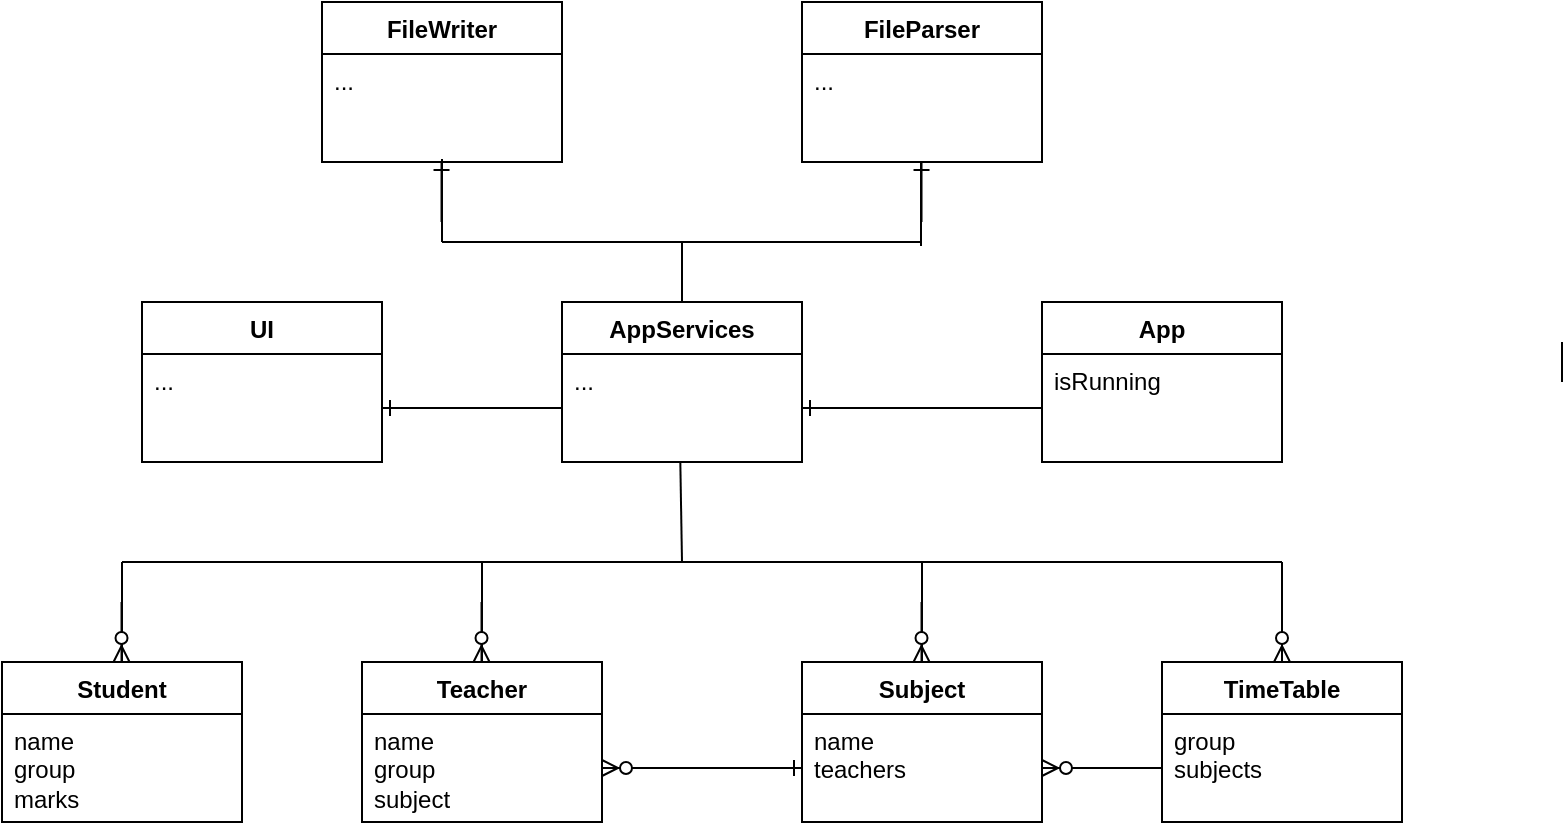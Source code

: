 <mxfile version="26.1.1" pages="5">
  <diagram id="_o8gBimRFYzFNKMyxOEs" name="иерархия">
    <mxGraphModel dx="287" dy="757" grid="1" gridSize="10" guides="1" tooltips="1" connect="1" arrows="1" fold="1" page="1" pageScale="1" pageWidth="827" pageHeight="1169" background="#ffffff" math="0" shadow="0">
      <root>
        <mxCell id="0" />
        <mxCell id="1" parent="0" />
        <mxCell id="Wb7R6ow5ElmFLFw_Go_C-1" value="Student" style="swimlane;fontStyle=1;align=center;verticalAlign=top;childLayout=stackLayout;horizontal=1;startSize=26;horizontalStack=0;resizeParent=1;resizeParentMax=0;resizeLast=0;collapsible=1;marginBottom=0;whiteSpace=wrap;html=1;" parent="1" vertex="1">
          <mxGeometry x="860" y="360" width="120" height="80" as="geometry" />
        </mxCell>
        <mxCell id="Wb7R6ow5ElmFLFw_Go_C-2" value="&lt;div&gt;name&lt;/div&gt;&lt;div&gt;group&lt;/div&gt;&lt;div&gt;marks&lt;/div&gt;" style="text;strokeColor=none;fillColor=none;align=left;verticalAlign=top;spacingLeft=4;spacingRight=4;overflow=hidden;rotatable=0;points=[[0,0.5],[1,0.5]];portConstraint=eastwest;whiteSpace=wrap;html=1;" parent="Wb7R6ow5ElmFLFw_Go_C-1" vertex="1">
          <mxGeometry y="26" width="120" height="54" as="geometry" />
        </mxCell>
        <mxCell id="Wb7R6ow5ElmFLFw_Go_C-5" value="Teacher" style="swimlane;fontStyle=1;align=center;verticalAlign=top;childLayout=stackLayout;horizontal=1;startSize=26;horizontalStack=0;resizeParent=1;resizeParentMax=0;resizeLast=0;collapsible=1;marginBottom=0;whiteSpace=wrap;html=1;" parent="1" vertex="1">
          <mxGeometry x="1040" y="360" width="120" height="80" as="geometry" />
        </mxCell>
        <mxCell id="Wb7R6ow5ElmFLFw_Go_C-6" value="&lt;div&gt;name&lt;/div&gt;&lt;div&gt;group&lt;/div&gt;&lt;div&gt;subject&lt;/div&gt;" style="text;strokeColor=none;fillColor=none;align=left;verticalAlign=top;spacingLeft=4;spacingRight=4;overflow=hidden;rotatable=0;points=[[0,0.5],[1,0.5]];portConstraint=eastwest;whiteSpace=wrap;html=1;" parent="Wb7R6ow5ElmFLFw_Go_C-5" vertex="1">
          <mxGeometry y="26" width="120" height="54" as="geometry" />
        </mxCell>
        <mxCell id="Wb7R6ow5ElmFLFw_Go_C-7" value="Subject" style="swimlane;fontStyle=1;align=center;verticalAlign=top;childLayout=stackLayout;horizontal=1;startSize=26;horizontalStack=0;resizeParent=1;resizeParentMax=0;resizeLast=0;collapsible=1;marginBottom=0;whiteSpace=wrap;html=1;" parent="1" vertex="1">
          <mxGeometry x="1260" y="360" width="120" height="80" as="geometry" />
        </mxCell>
        <mxCell id="Wb7R6ow5ElmFLFw_Go_C-8" value="name&lt;div&gt;teachers&lt;/div&gt;" style="text;strokeColor=none;fillColor=none;align=left;verticalAlign=top;spacingLeft=4;spacingRight=4;overflow=hidden;rotatable=0;points=[[0,0.5],[1,0.5]];portConstraint=eastwest;whiteSpace=wrap;html=1;" parent="Wb7R6ow5ElmFLFw_Go_C-7" vertex="1">
          <mxGeometry y="26" width="120" height="54" as="geometry" />
        </mxCell>
        <mxCell id="Wb7R6ow5ElmFLFw_Go_C-9" value="FileParser" style="swimlane;fontStyle=1;align=center;verticalAlign=top;childLayout=stackLayout;horizontal=1;startSize=26;horizontalStack=0;resizeParent=1;resizeParentMax=0;resizeLast=0;collapsible=1;marginBottom=0;whiteSpace=wrap;html=1;" parent="1" vertex="1">
          <mxGeometry x="1260" y="30" width="120" height="80" as="geometry" />
        </mxCell>
        <mxCell id="Wb7R6ow5ElmFLFw_Go_C-10" value="..." style="text;strokeColor=none;fillColor=none;align=left;verticalAlign=top;spacingLeft=4;spacingRight=4;overflow=hidden;rotatable=0;points=[[0,0.5],[1,0.5]];portConstraint=eastwest;whiteSpace=wrap;html=1;" parent="Wb7R6ow5ElmFLFw_Go_C-9" vertex="1">
          <mxGeometry y="26" width="120" height="54" as="geometry" />
        </mxCell>
        <mxCell id="Wb7R6ow5ElmFLFw_Go_C-11" value="AppServices" style="swimlane;fontStyle=1;align=center;verticalAlign=top;childLayout=stackLayout;horizontal=1;startSize=26;horizontalStack=0;resizeParent=1;resizeParentMax=0;resizeLast=0;collapsible=1;marginBottom=0;whiteSpace=wrap;html=1;" parent="1" vertex="1">
          <mxGeometry x="1140" y="180" width="120" height="80" as="geometry" />
        </mxCell>
        <mxCell id="Wb7R6ow5ElmFLFw_Go_C-12" value="&lt;div&gt;...&lt;/div&gt;" style="text;strokeColor=none;fillColor=none;align=left;verticalAlign=top;spacingLeft=4;spacingRight=4;overflow=hidden;rotatable=0;points=[[0,0.5],[1,0.5]];portConstraint=eastwest;whiteSpace=wrap;html=1;" parent="Wb7R6ow5ElmFLFw_Go_C-11" vertex="1">
          <mxGeometry y="26" width="120" height="54" as="geometry" />
        </mxCell>
        <mxCell id="Wb7R6ow5ElmFLFw_Go_C-15" value="App" style="swimlane;fontStyle=1;align=center;verticalAlign=top;childLayout=stackLayout;horizontal=1;startSize=26;horizontalStack=0;resizeParent=1;resizeParentMax=0;resizeLast=0;collapsible=1;marginBottom=0;whiteSpace=wrap;html=1;" parent="1" vertex="1">
          <mxGeometry x="1380" y="180" width="120" height="80" as="geometry" />
        </mxCell>
        <mxCell id="Wb7R6ow5ElmFLFw_Go_C-16" value="isRunning" style="text;strokeColor=none;fillColor=none;align=left;verticalAlign=top;spacingLeft=4;spacingRight=4;overflow=hidden;rotatable=0;points=[[0,0.5],[1,0.5]];portConstraint=eastwest;whiteSpace=wrap;html=1;" parent="Wb7R6ow5ElmFLFw_Go_C-15" vertex="1">
          <mxGeometry y="26" width="120" height="54" as="geometry" />
        </mxCell>
        <mxCell id="Wb7R6ow5ElmFLFw_Go_C-17" value="" style="endArrow=none;html=1;rounded=0;exitX=0;exitY=0.5;exitDx=0;exitDy=0;entryX=1;entryY=0.5;entryDx=0;entryDy=0;" parent="1" source="Wb7R6ow5ElmFLFw_Go_C-16" target="Wb7R6ow5ElmFLFw_Go_C-12" edge="1">
          <mxGeometry width="50" height="50" relative="1" as="geometry">
            <mxPoint x="1290" y="180" as="sourcePoint" />
            <mxPoint x="1340" y="130" as="targetPoint" />
          </mxGeometry>
        </mxCell>
        <mxCell id="Wb7R6ow5ElmFLFw_Go_C-18" value="" style="edgeStyle=entityRelationEdgeStyle;fontSize=12;html=1;endArrow=ERone;endFill=1;rounded=0;entryX=0;entryY=0.5;entryDx=0;entryDy=0;exitX=1;exitY=0.5;exitDx=0;exitDy=0;" parent="1" source="Wb7R6ow5ElmFLFw_Go_C-6" target="Wb7R6ow5ElmFLFw_Go_C-8" edge="1">
          <mxGeometry width="100" height="100" relative="1" as="geometry">
            <mxPoint x="1220" y="590" as="sourcePoint" />
            <mxPoint x="1320" y="490" as="targetPoint" />
            <Array as="points">
              <mxPoint x="1220" y="390" />
            </Array>
          </mxGeometry>
        </mxCell>
        <mxCell id="Wb7R6ow5ElmFLFw_Go_C-19" value="TimeTable" style="swimlane;fontStyle=1;align=center;verticalAlign=top;childLayout=stackLayout;horizontal=1;startSize=26;horizontalStack=0;resizeParent=1;resizeParentMax=0;resizeLast=0;collapsible=1;marginBottom=0;whiteSpace=wrap;html=1;" parent="1" vertex="1">
          <mxGeometry x="1440" y="360" width="120" height="80" as="geometry" />
        </mxCell>
        <mxCell id="Wb7R6ow5ElmFLFw_Go_C-20" value="&lt;div&gt;group&lt;/div&gt;&lt;div&gt;subjects&lt;/div&gt;" style="text;strokeColor=none;fillColor=none;align=left;verticalAlign=top;spacingLeft=4;spacingRight=4;overflow=hidden;rotatable=0;points=[[0,0.5],[1,0.5]];portConstraint=eastwest;whiteSpace=wrap;html=1;" parent="Wb7R6ow5ElmFLFw_Go_C-19" vertex="1">
          <mxGeometry y="26" width="120" height="54" as="geometry" />
        </mxCell>
        <mxCell id="Wb7R6ow5ElmFLFw_Go_C-22" value="" style="edgeStyle=entityRelationEdgeStyle;fontSize=12;html=1;endArrow=ERzeroToMany;endFill=1;rounded=0;entryX=1;entryY=0.5;entryDx=0;entryDy=0;exitX=0;exitY=0.5;exitDx=0;exitDy=0;" parent="1" source="Wb7R6ow5ElmFLFw_Go_C-20" target="Wb7R6ow5ElmFLFw_Go_C-8" edge="1">
          <mxGeometry width="100" height="100" relative="1" as="geometry">
            <mxPoint x="1350" y="600" as="sourcePoint" />
            <mxPoint x="1450" y="500" as="targetPoint" />
          </mxGeometry>
        </mxCell>
        <mxCell id="Wb7R6ow5ElmFLFw_Go_C-30" value="" style="endArrow=none;html=1;rounded=0;entryX=0.493;entryY=1.001;entryDx=0;entryDy=0;entryPerimeter=0;" parent="1" target="Wb7R6ow5ElmFLFw_Go_C-12" edge="1">
          <mxGeometry relative="1" as="geometry">
            <mxPoint x="1200" y="310" as="sourcePoint" />
            <mxPoint x="1160" y="280" as="targetPoint" />
          </mxGeometry>
        </mxCell>
        <mxCell id="Wb7R6ow5ElmFLFw_Go_C-35" value="" style="endArrow=none;html=1;rounded=0;exitX=0.5;exitY=0;exitDx=0;exitDy=0;" parent="1" edge="1">
          <mxGeometry relative="1" as="geometry">
            <mxPoint x="920" y="360.0" as="sourcePoint" />
            <mxPoint x="920" y="310" as="targetPoint" />
          </mxGeometry>
        </mxCell>
        <mxCell id="Wb7R6ow5ElmFLFw_Go_C-37" value="" style="endArrow=none;html=1;rounded=0;exitX=0.5;exitY=0;exitDx=0;exitDy=0;" parent="1" source="Wb7R6ow5ElmFLFw_Go_C-7" edge="1">
          <mxGeometry relative="1" as="geometry">
            <mxPoint x="1410" y="340" as="sourcePoint" />
            <mxPoint x="1320" y="310" as="targetPoint" />
          </mxGeometry>
        </mxCell>
        <mxCell id="Wb7R6ow5ElmFLFw_Go_C-38" value="" style="endArrow=none;html=1;rounded=0;exitX=0.5;exitY=0;exitDx=0;exitDy=0;" parent="1" source="Wb7R6ow5ElmFLFw_Go_C-19" edge="1">
          <mxGeometry relative="1" as="geometry">
            <mxPoint x="1520" y="260" as="sourcePoint" />
            <mxPoint x="1500" y="310" as="targetPoint" />
          </mxGeometry>
        </mxCell>
        <mxCell id="Wb7R6ow5ElmFLFw_Go_C-39" value="FileWriter" style="swimlane;fontStyle=1;align=center;verticalAlign=top;childLayout=stackLayout;horizontal=1;startSize=26;horizontalStack=0;resizeParent=1;resizeParentMax=0;resizeLast=0;collapsible=1;marginBottom=0;whiteSpace=wrap;html=1;" parent="1" vertex="1">
          <mxGeometry x="1020" y="30" width="120" height="80" as="geometry" />
        </mxCell>
        <mxCell id="Wb7R6ow5ElmFLFw_Go_C-40" value="..." style="text;strokeColor=none;fillColor=none;align=left;verticalAlign=top;spacingLeft=4;spacingRight=4;overflow=hidden;rotatable=0;points=[[0,0.5],[1,0.5]];portConstraint=eastwest;whiteSpace=wrap;html=1;" parent="Wb7R6ow5ElmFLFw_Go_C-39" vertex="1">
          <mxGeometry y="26" width="120" height="54" as="geometry" />
        </mxCell>
        <mxCell id="MSzz7vJb_zMtW_hIJZpB-1" value="" style="endArrow=none;html=1;rounded=0;entryX=0.5;entryY=0.972;entryDx=0;entryDy=0;entryPerimeter=0;" parent="1" target="Wb7R6ow5ElmFLFw_Go_C-40" edge="1">
          <mxGeometry width="50" height="50" relative="1" as="geometry">
            <mxPoint x="1080" y="150" as="sourcePoint" />
            <mxPoint x="1070" y="160" as="targetPoint" />
          </mxGeometry>
        </mxCell>
        <mxCell id="MSzz7vJb_zMtW_hIJZpB-2" value="" style="endArrow=none;html=1;rounded=0;entryX=0.5;entryY=0.972;entryDx=0;entryDy=0;entryPerimeter=0;" parent="1" edge="1">
          <mxGeometry width="50" height="50" relative="1" as="geometry">
            <mxPoint x="1319.5" y="152" as="sourcePoint" />
            <mxPoint x="1319.5" y="110" as="targetPoint" />
          </mxGeometry>
        </mxCell>
        <mxCell id="MSzz7vJb_zMtW_hIJZpB-3" value="" style="endArrow=none;html=1;rounded=0;" parent="1" edge="1">
          <mxGeometry width="50" height="50" relative="1" as="geometry">
            <mxPoint x="1320" y="150" as="sourcePoint" />
            <mxPoint x="1080" y="150" as="targetPoint" />
          </mxGeometry>
        </mxCell>
        <mxCell id="MSzz7vJb_zMtW_hIJZpB-4" value="" style="endArrow=none;html=1;rounded=0;entryX=0.5;entryY=0;entryDx=0;entryDy=0;" parent="1" target="Wb7R6ow5ElmFLFw_Go_C-11" edge="1">
          <mxGeometry width="50" height="50" relative="1" as="geometry">
            <mxPoint x="1200" y="150" as="sourcePoint" />
            <mxPoint x="1060" y="190" as="targetPoint" />
          </mxGeometry>
        </mxCell>
        <mxCell id="MSzz7vJb_zMtW_hIJZpB-5" value="" style="endArrow=none;html=1;rounded=0;" parent="1" edge="1">
          <mxGeometry width="50" height="50" relative="1" as="geometry">
            <mxPoint x="1500" y="310" as="sourcePoint" />
            <mxPoint x="920" y="310" as="targetPoint" />
          </mxGeometry>
        </mxCell>
        <mxCell id="MSzz7vJb_zMtW_hIJZpB-6" value="" style="endArrow=none;html=1;rounded=0;entryX=0.5;entryY=0;entryDx=0;entryDy=0;" parent="1" target="Wb7R6ow5ElmFLFw_Go_C-5" edge="1">
          <mxGeometry width="50" height="50" relative="1" as="geometry">
            <mxPoint x="1100" y="310" as="sourcePoint" />
            <mxPoint x="1050" y="550" as="targetPoint" />
          </mxGeometry>
        </mxCell>
        <mxCell id="MSzz7vJb_zMtW_hIJZpB-9" value="" style="endArrow=none;html=1;rounded=0;" parent="1" edge="1">
          <mxGeometry relative="1" as="geometry">
            <mxPoint x="1640" y="220" as="sourcePoint" />
            <mxPoint x="1640" y="200" as="targetPoint" />
          </mxGeometry>
        </mxCell>
        <mxCell id="MSzz7vJb_zMtW_hIJZpB-10" value="" style="edgeStyle=entityRelationEdgeStyle;fontSize=12;html=1;endArrow=ERone;endFill=1;rounded=0;entryX=1;entryY=0.5;entryDx=0;entryDy=0;exitX=0;exitY=0.5;exitDx=0;exitDy=0;" parent="1" source="Wb7R6ow5ElmFLFw_Go_C-16" target="Wb7R6ow5ElmFLFw_Go_C-12" edge="1">
          <mxGeometry width="100" height="100" relative="1" as="geometry">
            <mxPoint x="1270" y="380" as="sourcePoint" />
            <mxPoint x="1370" y="280" as="targetPoint" />
          </mxGeometry>
        </mxCell>
        <mxCell id="MjhvYjKfRuD2z1tWbaaO-2" value="" style="edgeStyle=entityRelationEdgeStyle;fontSize=12;html=1;endArrow=ERzeroToMany;endFill=1;rounded=0;entryX=1;entryY=0.5;entryDx=0;entryDy=0;exitX=0;exitY=0.5;exitDx=0;exitDy=0;" parent="1" source="Wb7R6ow5ElmFLFw_Go_C-8" target="Wb7R6ow5ElmFLFw_Go_C-6" edge="1">
          <mxGeometry width="100" height="100" relative="1" as="geometry">
            <mxPoint x="1190" y="610" as="sourcePoint" />
            <mxPoint x="1290" y="510" as="targetPoint" />
          </mxGeometry>
        </mxCell>
        <mxCell id="wJwuqeLB1nQPPhtZQVSY-1" value="UI" style="swimlane;fontStyle=1;align=center;verticalAlign=top;childLayout=stackLayout;horizontal=1;startSize=26;horizontalStack=0;resizeParent=1;resizeParentMax=0;resizeLast=0;collapsible=1;marginBottom=0;whiteSpace=wrap;html=1;" parent="1" vertex="1">
          <mxGeometry x="930" y="180" width="120" height="80" as="geometry" />
        </mxCell>
        <mxCell id="wJwuqeLB1nQPPhtZQVSY-2" value="..." style="text;strokeColor=none;fillColor=none;align=left;verticalAlign=top;spacingLeft=4;spacingRight=4;overflow=hidden;rotatable=0;points=[[0,0.5],[1,0.5]];portConstraint=eastwest;whiteSpace=wrap;html=1;" parent="wJwuqeLB1nQPPhtZQVSY-1" vertex="1">
          <mxGeometry y="26" width="120" height="54" as="geometry" />
        </mxCell>
        <mxCell id="wJwuqeLB1nQPPhtZQVSY-3" value="" style="endArrow=none;html=1;rounded=0;exitX=1;exitY=0.5;exitDx=0;exitDy=0;entryX=0;entryY=0.5;entryDx=0;entryDy=0;" parent="1" source="wJwuqeLB1nQPPhtZQVSY-2" target="Wb7R6ow5ElmFLFw_Go_C-12" edge="1">
          <mxGeometry relative="1" as="geometry">
            <mxPoint x="1080" y="270" as="sourcePoint" />
            <mxPoint x="1240" y="270" as="targetPoint" />
          </mxGeometry>
        </mxCell>
        <mxCell id="wJwuqeLB1nQPPhtZQVSY-4" value="" style="edgeStyle=entityRelationEdgeStyle;fontSize=12;html=1;endArrow=ERone;endFill=1;rounded=0;entryX=1;entryY=0.5;entryDx=0;entryDy=0;exitX=0;exitY=0.5;exitDx=0;exitDy=0;" parent="1" source="Wb7R6ow5ElmFLFw_Go_C-12" target="wJwuqeLB1nQPPhtZQVSY-2" edge="1">
          <mxGeometry width="100" height="100" relative="1" as="geometry">
            <mxPoint x="1040" y="380" as="sourcePoint" />
            <mxPoint x="1140" y="280" as="targetPoint" />
          </mxGeometry>
        </mxCell>
        <mxCell id="wJwuqeLB1nQPPhtZQVSY-7" value="" style="edgeStyle=orthogonalEdgeStyle;fontSize=12;html=1;endArrow=ERzeroToMany;endFill=1;rounded=0;elbow=vertical;" parent="1" edge="1">
          <mxGeometry width="100" height="100" relative="1" as="geometry">
            <mxPoint x="1099.76" y="330" as="sourcePoint" />
            <mxPoint x="1099.76" y="360" as="targetPoint" />
          </mxGeometry>
        </mxCell>
        <mxCell id="wJwuqeLB1nQPPhtZQVSY-8" value="" style="edgeStyle=orthogonalEdgeStyle;fontSize=12;html=1;endArrow=ERzeroToMany;endFill=1;rounded=0;elbow=vertical;" parent="1" edge="1">
          <mxGeometry width="100" height="100" relative="1" as="geometry">
            <mxPoint x="1319.76" y="330" as="sourcePoint" />
            <mxPoint x="1319.76" y="360" as="targetPoint" />
          </mxGeometry>
        </mxCell>
        <mxCell id="wJwuqeLB1nQPPhtZQVSY-9" value="" style="edgeStyle=orthogonalEdgeStyle;fontSize=12;html=1;endArrow=ERzeroToMany;endFill=1;rounded=0;elbow=vertical;" parent="1" edge="1">
          <mxGeometry width="100" height="100" relative="1" as="geometry">
            <mxPoint x="1500" y="330" as="sourcePoint" />
            <mxPoint x="1500" y="360" as="targetPoint" />
          </mxGeometry>
        </mxCell>
        <mxCell id="wJwuqeLB1nQPPhtZQVSY-10" value="" style="edgeStyle=orthogonalEdgeStyle;fontSize=12;html=1;endArrow=ERzeroToMany;endFill=1;rounded=0;elbow=vertical;" parent="1" edge="1">
          <mxGeometry width="100" height="100" relative="1" as="geometry">
            <mxPoint x="919.76" y="330" as="sourcePoint" />
            <mxPoint x="919.76" y="360" as="targetPoint" />
          </mxGeometry>
        </mxCell>
        <mxCell id="wJwuqeLB1nQPPhtZQVSY-11" value="" style="edgeStyle=elbowEdgeStyle;fontSize=12;html=1;endArrow=ERone;endFill=1;rounded=0;elbow=vertical;" parent="1" edge="1">
          <mxGeometry width="100" height="100" relative="1" as="geometry">
            <mxPoint x="1079.76" y="140" as="sourcePoint" />
            <mxPoint x="1079.76" y="110" as="targetPoint" />
          </mxGeometry>
        </mxCell>
        <mxCell id="wJwuqeLB1nQPPhtZQVSY-12" value="" style="edgeStyle=elbowEdgeStyle;fontSize=12;html=1;endArrow=ERone;endFill=1;rounded=0;elbow=vertical;" parent="1" edge="1">
          <mxGeometry width="100" height="100" relative="1" as="geometry">
            <mxPoint x="1319.76" y="140" as="sourcePoint" />
            <mxPoint x="1319.76" y="110" as="targetPoint" />
          </mxGeometry>
        </mxCell>
      </root>
    </mxGraphModel>
  </diagram>
  <diagram id="ylPF59LOC803Beay11Gm" name="Страница — 5">
    <mxGraphModel dx="1354" dy="757" grid="1" gridSize="10" guides="1" tooltips="1" connect="1" arrows="1" fold="1" page="1" pageScale="1" pageWidth="827" pageHeight="1169" math="0" shadow="0">
      <root>
        <mxCell id="0" />
        <mxCell id="1" parent="0" />
      </root>
    </mxGraphModel>
  </diagram>
  <diagram name="Student" id="CygFUbBfnPY90aPLSzeM">
    <mxGraphModel dx="527" dy="757" grid="1" gridSize="10" guides="1" tooltips="1" connect="1" arrows="1" fold="1" page="1" pageScale="1" pageWidth="827" pageHeight="1169" background="#ffffff" math="0" shadow="0">
      <root>
        <mxCell id="0" />
        <mxCell id="1" parent="0" />
        <mxCell id="qn9eEPiAqD2UxN2wHvWb-1" value="Student" style="swimlane;fontStyle=1;align=center;verticalAlign=top;childLayout=stackLayout;horizontal=1;startSize=26;horizontalStack=0;resizeParent=1;resizeParentMax=0;resizeLast=0;collapsible=1;marginBottom=0;whiteSpace=wrap;html=1;" parent="1" vertex="1">
          <mxGeometry x="880" y="40" width="120" height="200" as="geometry" />
        </mxCell>
        <mxCell id="qn9eEPiAqD2UxN2wHvWb-2" value="&lt;div&gt;name&lt;/div&gt;&lt;div&gt;group&lt;/div&gt;&lt;div&gt;marks&lt;/div&gt;" style="text;strokeColor=none;fillColor=none;align=left;verticalAlign=top;spacingLeft=4;spacingRight=4;overflow=hidden;rotatable=0;points=[[0,0.5],[1,0.5]];portConstraint=eastwest;whiteSpace=wrap;html=1;" parent="qn9eEPiAqD2UxN2wHvWb-1" vertex="1">
          <mxGeometry y="26" width="120" height="54" as="geometry" />
        </mxCell>
        <mxCell id="qn9eEPiAqD2UxN2wHvWb-3" value="" style="line;strokeWidth=1;fillColor=none;align=left;verticalAlign=middle;spacingTop=-1;spacingLeft=3;spacingRight=3;rotatable=0;labelPosition=right;points=[];portConstraint=eastwest;strokeColor=inherit;" parent="qn9eEPiAqD2UxN2wHvWb-1" vertex="1">
          <mxGeometry y="80" width="120" height="8" as="geometry" />
        </mxCell>
        <mxCell id="qn9eEPiAqD2UxN2wHvWb-4" value="Student()&lt;div&gt;addMark()&lt;/div&gt;&lt;div&gt;&lt;span style=&quot;background-color: transparent; color: light-dark(rgb(0, 0, 0), rgb(255, 255, 255));&quot;&gt;removeMark()&lt;/span&gt;&lt;/div&gt;&lt;div&gt;setGroup()&lt;/div&gt;&lt;div&gt;getName()&lt;/div&gt;&lt;div&gt;getGroup()&lt;/div&gt;&lt;div&gt;getMarks()&lt;/div&gt;" style="text;strokeColor=none;fillColor=none;align=left;verticalAlign=top;spacingLeft=4;spacingRight=4;overflow=hidden;rotatable=0;points=[[0,0.5],[1,0.5]];portConstraint=eastwest;whiteSpace=wrap;html=1;" parent="qn9eEPiAqD2UxN2wHvWb-1" vertex="1">
          <mxGeometry y="88" width="120" height="112" as="geometry" />
        </mxCell>
        <mxCell id="qn9eEPiAqD2UxN2wHvWb-12" style="edgeStyle=orthogonalEdgeStyle;rounded=0;orthogonalLoop=1;jettySize=auto;html=1;" parent="1" source="qn9eEPiAqD2UxN2wHvWb-6" target="qn9eEPiAqD2UxN2wHvWb-11" edge="1">
          <mxGeometry relative="1" as="geometry" />
        </mxCell>
        <mxCell id="qn9eEPiAqD2UxN2wHvWb-6" value="начало" style="ellipse;whiteSpace=wrap;html=1;" parent="1" vertex="1">
          <mxGeometry x="870.09" y="310" width="120" height="40" as="geometry" />
        </mxCell>
        <mxCell id="qn9eEPiAqD2UxN2wHvWb-7" value="конструктор" style="text;html=1;align=center;verticalAlign=middle;whiteSpace=wrap;rounded=0;" parent="1" vertex="1">
          <mxGeometry x="875.0" y="280" width="110" height="30" as="geometry" />
        </mxCell>
        <mxCell id="qn9eEPiAqD2UxN2wHvWb-10" value="конец" style="ellipse;whiteSpace=wrap;html=1;" parent="1" vertex="1">
          <mxGeometry x="870.09" y="585" width="120" height="44" as="geometry" />
        </mxCell>
        <mxCell id="qn9eEPiAqD2UxN2wHvWb-15" style="edgeStyle=orthogonalEdgeStyle;rounded=0;orthogonalLoop=1;jettySize=auto;html=1;entryX=0.5;entryY=0;entryDx=0;entryDy=0;" parent="1" source="qn9eEPiAqD2UxN2wHvWb-11" target="qn9eEPiAqD2UxN2wHvWb-13" edge="1">
          <mxGeometry relative="1" as="geometry" />
        </mxCell>
        <mxCell id="qn9eEPiAqD2UxN2wHvWb-11" value="String name,&lt;br&gt;String group" style="shape=parallelogram;perimeter=parallelogramPerimeter;whiteSpace=wrap;html=1;fixedSize=1;" parent="1" vertex="1">
          <mxGeometry x="870" y="380" width="120" height="60" as="geometry" />
        </mxCell>
        <mxCell id="qn9eEPiAqD2UxN2wHvWb-14" style="edgeStyle=orthogonalEdgeStyle;rounded=0;orthogonalLoop=1;jettySize=auto;html=1;" parent="1" source="qn9eEPiAqD2UxN2wHvWb-13" target="qn9eEPiAqD2UxN2wHvWb-10" edge="1">
          <mxGeometry relative="1" as="geometry" />
        </mxCell>
        <mxCell id="qn9eEPiAqD2UxN2wHvWb-13" value="установить имя и группу - name, group" style="rounded=0;whiteSpace=wrap;html=1;" parent="1" vertex="1">
          <mxGeometry x="870" y="470" width="120" height="60" as="geometry" />
        </mxCell>
        <mxCell id="qn9eEPiAqD2UxN2wHvWb-41" style="edgeStyle=orthogonalEdgeStyle;rounded=0;orthogonalLoop=1;jettySize=auto;html=1;" parent="1" source="qn9eEPiAqD2UxN2wHvWb-42" target="qn9eEPiAqD2UxN2wHvWb-46" edge="1">
          <mxGeometry relative="1" as="geometry" />
        </mxCell>
        <mxCell id="qn9eEPiAqD2UxN2wHvWb-42" value="начало" style="ellipse;whiteSpace=wrap;html=1;" parent="1" vertex="1">
          <mxGeometry x="1040.09" y="310" width="120" height="40" as="geometry" />
        </mxCell>
        <mxCell id="qn9eEPiAqD2UxN2wHvWb-43" value="addMark()" style="text;html=1;align=center;verticalAlign=middle;whiteSpace=wrap;rounded=0;" parent="1" vertex="1">
          <mxGeometry x="1045" y="280" width="110" height="30" as="geometry" />
        </mxCell>
        <mxCell id="qn9eEPiAqD2UxN2wHvWb-44" value="конец" style="ellipse;whiteSpace=wrap;html=1;" parent="1" vertex="1">
          <mxGeometry x="1040.0" y="594.5" width="120" height="44" as="geometry" />
        </mxCell>
        <mxCell id="qn9eEPiAqD2UxN2wHvWb-54" style="edgeStyle=orthogonalEdgeStyle;rounded=0;orthogonalLoop=1;jettySize=auto;html=1;" parent="1" source="qn9eEPiAqD2UxN2wHvWb-46" target="qn9eEPiAqD2UxN2wHvWb-49" edge="1">
          <mxGeometry relative="1" as="geometry" />
        </mxCell>
        <mxCell id="qn9eEPiAqD2UxN2wHvWb-46" value="mark" style="shape=parallelogram;perimeter=parallelogramPerimeter;whiteSpace=wrap;html=1;fixedSize=1;" parent="1" vertex="1">
          <mxGeometry x="1040" y="380" width="120" height="60" as="geometry" />
        </mxCell>
        <mxCell id="-h7aT2Vxy0o6ZeTHXBwi-21" style="edgeStyle=orthogonalEdgeStyle;rounded=0;orthogonalLoop=1;jettySize=auto;html=1;" parent="1" source="qn9eEPiAqD2UxN2wHvWb-49" target="qn9eEPiAqD2UxN2wHvWb-44" edge="1">
          <mxGeometry relative="1" as="geometry" />
        </mxCell>
        <mxCell id="qn9eEPiAqD2UxN2wHvWb-49" value="добавить mark в список оценок" style="rounded=0;whiteSpace=wrap;html=1;" parent="1" vertex="1">
          <mxGeometry x="1040" y="483.5" width="120" height="60" as="geometry" />
        </mxCell>
        <mxCell id="-h7aT2Vxy0o6ZeTHXBwi-11" style="edgeStyle=orthogonalEdgeStyle;rounded=0;orthogonalLoop=1;jettySize=auto;html=1;" parent="1" source="-h7aT2Vxy0o6ZeTHXBwi-12" target="-h7aT2Vxy0o6ZeTHXBwi-16" edge="1">
          <mxGeometry relative="1" as="geometry" />
        </mxCell>
        <mxCell id="-h7aT2Vxy0o6ZeTHXBwi-12" value="начало" style="ellipse;whiteSpace=wrap;html=1;" parent="1" vertex="1">
          <mxGeometry x="1210.09" y="310" width="120" height="40" as="geometry" />
        </mxCell>
        <mxCell id="-h7aT2Vxy0o6ZeTHXBwi-13" value="removeMark()" style="text;html=1;align=center;verticalAlign=middle;whiteSpace=wrap;rounded=0;" parent="1" vertex="1">
          <mxGeometry x="1215" y="280" width="110" height="30" as="geometry" />
        </mxCell>
        <mxCell id="-h7aT2Vxy0o6ZeTHXBwi-14" value="конец" style="ellipse;whiteSpace=wrap;html=1;" parent="1" vertex="1">
          <mxGeometry x="1210.0" y="600" width="120" height="44" as="geometry" />
        </mxCell>
        <mxCell id="-h7aT2Vxy0o6ZeTHXBwi-15" style="edgeStyle=orthogonalEdgeStyle;rounded=0;orthogonalLoop=1;jettySize=auto;html=1;" parent="1" source="-h7aT2Vxy0o6ZeTHXBwi-16" target="-h7aT2Vxy0o6ZeTHXBwi-18" edge="1">
          <mxGeometry relative="1" as="geometry" />
        </mxCell>
        <mxCell id="-h7aT2Vxy0o6ZeTHXBwi-16" value="mark" style="shape=parallelogram;perimeter=parallelogramPerimeter;whiteSpace=wrap;html=1;fixedSize=1;" parent="1" vertex="1">
          <mxGeometry x="1210" y="380" width="120" height="60" as="geometry" />
        </mxCell>
        <mxCell id="-h7aT2Vxy0o6ZeTHXBwi-22" style="edgeStyle=orthogonalEdgeStyle;rounded=0;orthogonalLoop=1;jettySize=auto;html=1;" parent="1" source="-h7aT2Vxy0o6ZeTHXBwi-18" target="-h7aT2Vxy0o6ZeTHXBwi-14" edge="1">
          <mxGeometry relative="1" as="geometry" />
        </mxCell>
        <mxCell id="-h7aT2Vxy0o6ZeTHXBwi-18" value="удалить mark из списка оценок" style="rounded=0;whiteSpace=wrap;html=1;" parent="1" vertex="1">
          <mxGeometry x="1210" y="483.5" width="120" height="60" as="geometry" />
        </mxCell>
        <mxCell id="pr2jPqj7O5hz22XM6G4h-1" style="edgeStyle=orthogonalEdgeStyle;rounded=0;orthogonalLoop=1;jettySize=auto;html=1;" edge="1" parent="1" source="pr2jPqj7O5hz22XM6G4h-2" target="pr2jPqj7O5hz22XM6G4h-6">
          <mxGeometry relative="1" as="geometry" />
        </mxCell>
        <mxCell id="pr2jPqj7O5hz22XM6G4h-2" value="начало" style="ellipse;whiteSpace=wrap;html=1;" vertex="1" parent="1">
          <mxGeometry x="1360.09" y="310" width="120" height="40" as="geometry" />
        </mxCell>
        <mxCell id="pr2jPqj7O5hz22XM6G4h-3" value="setGroup()" style="text;html=1;align=center;verticalAlign=middle;whiteSpace=wrap;rounded=0;" vertex="1" parent="1">
          <mxGeometry x="1365" y="280" width="110" height="30" as="geometry" />
        </mxCell>
        <mxCell id="pr2jPqj7O5hz22XM6G4h-4" value="конец" style="ellipse;whiteSpace=wrap;html=1;" vertex="1" parent="1">
          <mxGeometry x="1360.0" y="600" width="120" height="44" as="geometry" />
        </mxCell>
        <mxCell id="pr2jPqj7O5hz22XM6G4h-5" style="edgeStyle=orthogonalEdgeStyle;rounded=0;orthogonalLoop=1;jettySize=auto;html=1;" edge="1" parent="1" source="pr2jPqj7O5hz22XM6G4h-6" target="pr2jPqj7O5hz22XM6G4h-8">
          <mxGeometry relative="1" as="geometry" />
        </mxCell>
        <mxCell id="pr2jPqj7O5hz22XM6G4h-6" value="String group" style="shape=parallelogram;perimeter=parallelogramPerimeter;whiteSpace=wrap;html=1;fixedSize=1;" vertex="1" parent="1">
          <mxGeometry x="1360" y="380" width="120" height="60" as="geometry" />
        </mxCell>
        <mxCell id="pr2jPqj7O5hz22XM6G4h-7" style="edgeStyle=orthogonalEdgeStyle;rounded=0;orthogonalLoop=1;jettySize=auto;html=1;" edge="1" parent="1" source="pr2jPqj7O5hz22XM6G4h-8" target="pr2jPqj7O5hz22XM6G4h-4">
          <mxGeometry relative="1" as="geometry" />
        </mxCell>
        <mxCell id="pr2jPqj7O5hz22XM6G4h-8" value="установить группу group" style="rounded=0;whiteSpace=wrap;html=1;" vertex="1" parent="1">
          <mxGeometry x="1360" y="483.5" width="120" height="60" as="geometry" />
        </mxCell>
        <mxCell id="RgnlmOLedAuppxenxu-0-1" style="edgeStyle=orthogonalEdgeStyle;rounded=0;orthogonalLoop=1;jettySize=auto;html=1;" edge="1" parent="1" source="RgnlmOLedAuppxenxu-0-2" target="RgnlmOLedAuppxenxu-0-6">
          <mxGeometry relative="1" as="geometry" />
        </mxCell>
        <mxCell id="RgnlmOLedAuppxenxu-0-2" value="начало" style="ellipse;whiteSpace=wrap;html=1;" vertex="1" parent="1">
          <mxGeometry x="1510.09" y="310" width="120" height="40" as="geometry" />
        </mxCell>
        <mxCell id="RgnlmOLedAuppxenxu-0-3" value="getName()" style="text;html=1;align=center;verticalAlign=middle;whiteSpace=wrap;rounded=0;" vertex="1" parent="1">
          <mxGeometry x="1515" y="280" width="110" height="30" as="geometry" />
        </mxCell>
        <mxCell id="RgnlmOLedAuppxenxu-0-4" value="конец" style="ellipse;whiteSpace=wrap;html=1;" vertex="1" parent="1">
          <mxGeometry x="1510.0" y="470" width="120" height="44" as="geometry" />
        </mxCell>
        <mxCell id="RgnlmOLedAuppxenxu-0-9" style="edgeStyle=orthogonalEdgeStyle;rounded=0;orthogonalLoop=1;jettySize=auto;html=1;" edge="1" parent="1" source="RgnlmOLedAuppxenxu-0-6" target="RgnlmOLedAuppxenxu-0-4">
          <mxGeometry relative="1" as="geometry" />
        </mxCell>
        <mxCell id="RgnlmOLedAuppxenxu-0-6" value="вернуть name" style="shape=parallelogram;perimeter=parallelogramPerimeter;whiteSpace=wrap;html=1;fixedSize=1;" vertex="1" parent="1">
          <mxGeometry x="1510" y="380" width="120" height="60" as="geometry" />
        </mxCell>
        <mxCell id="RgnlmOLedAuppxenxu-0-10" style="edgeStyle=orthogonalEdgeStyle;rounded=0;orthogonalLoop=1;jettySize=auto;html=1;" edge="1" parent="1" source="RgnlmOLedAuppxenxu-0-11" target="RgnlmOLedAuppxenxu-0-15">
          <mxGeometry relative="1" as="geometry" />
        </mxCell>
        <mxCell id="RgnlmOLedAuppxenxu-0-11" value="начало" style="ellipse;whiteSpace=wrap;html=1;" vertex="1" parent="1">
          <mxGeometry x="1660.09" y="310" width="120" height="40" as="geometry" />
        </mxCell>
        <mxCell id="RgnlmOLedAuppxenxu-0-12" value="getGroup()" style="text;html=1;align=center;verticalAlign=middle;whiteSpace=wrap;rounded=0;" vertex="1" parent="1">
          <mxGeometry x="1665" y="280" width="110" height="30" as="geometry" />
        </mxCell>
        <mxCell id="RgnlmOLedAuppxenxu-0-13" value="конец" style="ellipse;whiteSpace=wrap;html=1;" vertex="1" parent="1">
          <mxGeometry x="1660.0" y="470" width="120" height="44" as="geometry" />
        </mxCell>
        <mxCell id="RgnlmOLedAuppxenxu-0-14" style="edgeStyle=orthogonalEdgeStyle;rounded=0;orthogonalLoop=1;jettySize=auto;html=1;" edge="1" parent="1" source="RgnlmOLedAuppxenxu-0-15" target="RgnlmOLedAuppxenxu-0-13">
          <mxGeometry relative="1" as="geometry" />
        </mxCell>
        <mxCell id="RgnlmOLedAuppxenxu-0-15" value="вернуть group" style="shape=parallelogram;perimeter=parallelogramPerimeter;whiteSpace=wrap;html=1;fixedSize=1;" vertex="1" parent="1">
          <mxGeometry x="1660" y="380" width="120" height="60" as="geometry" />
        </mxCell>
        <mxCell id="RgnlmOLedAuppxenxu-0-16" style="edgeStyle=orthogonalEdgeStyle;rounded=0;orthogonalLoop=1;jettySize=auto;html=1;" edge="1" parent="1" source="RgnlmOLedAuppxenxu-0-17" target="RgnlmOLedAuppxenxu-0-21">
          <mxGeometry relative="1" as="geometry" />
        </mxCell>
        <mxCell id="RgnlmOLedAuppxenxu-0-17" value="начало" style="ellipse;whiteSpace=wrap;html=1;" vertex="1" parent="1">
          <mxGeometry x="1810.09" y="310" width="120" height="40" as="geometry" />
        </mxCell>
        <mxCell id="RgnlmOLedAuppxenxu-0-18" value="getMarks()" style="text;html=1;align=center;verticalAlign=middle;whiteSpace=wrap;rounded=0;" vertex="1" parent="1">
          <mxGeometry x="1815" y="280" width="110" height="30" as="geometry" />
        </mxCell>
        <mxCell id="RgnlmOLedAuppxenxu-0-19" value="конец" style="ellipse;whiteSpace=wrap;html=1;" vertex="1" parent="1">
          <mxGeometry x="1810.0" y="470" width="120" height="44" as="geometry" />
        </mxCell>
        <mxCell id="RgnlmOLedAuppxenxu-0-20" style="edgeStyle=orthogonalEdgeStyle;rounded=0;orthogonalLoop=1;jettySize=auto;html=1;" edge="1" parent="1" source="RgnlmOLedAuppxenxu-0-21" target="RgnlmOLedAuppxenxu-0-19">
          <mxGeometry relative="1" as="geometry" />
        </mxCell>
        <mxCell id="RgnlmOLedAuppxenxu-0-21" value="вернуть marks" style="shape=parallelogram;perimeter=parallelogramPerimeter;whiteSpace=wrap;html=1;fixedSize=1;" vertex="1" parent="1">
          <mxGeometry x="1810" y="380" width="120" height="60" as="geometry" />
        </mxCell>
      </root>
    </mxGraphModel>
  </diagram>
  <diagram name="Teacher" id="iY1smkWQ1N5NBVSs5NZ8">
    <mxGraphModel dx="527" dy="757" grid="1" gridSize="10" guides="1" tooltips="1" connect="1" arrows="1" fold="1" page="1" pageScale="1" pageWidth="827" pageHeight="1169" background="#ffffff" math="0" shadow="0">
      <root>
        <mxCell id="Zw43tami9z6NeeQNohd1-0" />
        <mxCell id="Zw43tami9z6NeeQNohd1-1" parent="Zw43tami9z6NeeQNohd1-0" />
        <mxCell id="Zw43tami9z6NeeQNohd1-2" value="Teacher" style="swimlane;fontStyle=1;align=center;verticalAlign=top;childLayout=stackLayout;horizontal=1;startSize=26;horizontalStack=0;resizeParent=1;resizeParentMax=0;resizeLast=0;collapsible=1;marginBottom=0;whiteSpace=wrap;html=1;" vertex="1" parent="Zw43tami9z6NeeQNohd1-1">
          <mxGeometry x="880" y="40" width="120" height="160" as="geometry" />
        </mxCell>
        <mxCell id="Zw43tami9z6NeeQNohd1-3" value="&lt;div&gt;name&lt;/div&gt;&lt;div&gt;group&lt;/div&gt;&lt;div&gt;subject&lt;/div&gt;" style="text;strokeColor=none;fillColor=none;align=left;verticalAlign=top;spacingLeft=4;spacingRight=4;overflow=hidden;rotatable=0;points=[[0,0.5],[1,0.5]];portConstraint=eastwest;whiteSpace=wrap;html=1;" vertex="1" parent="Zw43tami9z6NeeQNohd1-2">
          <mxGeometry y="26" width="120" height="54" as="geometry" />
        </mxCell>
        <mxCell id="Zw43tami9z6NeeQNohd1-4" value="" style="line;strokeWidth=1;fillColor=none;align=left;verticalAlign=middle;spacingTop=-1;spacingLeft=3;spacingRight=3;rotatable=0;labelPosition=right;points=[];portConstraint=eastwest;strokeColor=inherit;" vertex="1" parent="Zw43tami9z6NeeQNohd1-2">
          <mxGeometry y="80" width="120" height="8" as="geometry" />
        </mxCell>
        <mxCell id="Zw43tami9z6NeeQNohd1-5" value="Teacher()&lt;div&gt;setGroup()&lt;/div&gt;&lt;div&gt;setSubject()&lt;/div&gt;" style="text;strokeColor=none;fillColor=none;align=left;verticalAlign=top;spacingLeft=4;spacingRight=4;overflow=hidden;rotatable=0;points=[[0,0.5],[1,0.5]];portConstraint=eastwest;whiteSpace=wrap;html=1;" vertex="1" parent="Zw43tami9z6NeeQNohd1-2">
          <mxGeometry y="88" width="120" height="72" as="geometry" />
        </mxCell>
        <mxCell id="Zw43tami9z6NeeQNohd1-6" style="edgeStyle=orthogonalEdgeStyle;rounded=0;orthogonalLoop=1;jettySize=auto;html=1;" edge="1" parent="Zw43tami9z6NeeQNohd1-1" source="Zw43tami9z6NeeQNohd1-7" target="Zw43tami9z6NeeQNohd1-11">
          <mxGeometry relative="1" as="geometry" />
        </mxCell>
        <mxCell id="Zw43tami9z6NeeQNohd1-7" value="начало" style="ellipse;whiteSpace=wrap;html=1;" vertex="1" parent="Zw43tami9z6NeeQNohd1-1">
          <mxGeometry x="870.09" y="310" width="120" height="40" as="geometry" />
        </mxCell>
        <mxCell id="Zw43tami9z6NeeQNohd1-8" value="конструктор" style="text;html=1;align=center;verticalAlign=middle;whiteSpace=wrap;rounded=0;" vertex="1" parent="Zw43tami9z6NeeQNohd1-1">
          <mxGeometry x="875.0" y="280" width="110" height="30" as="geometry" />
        </mxCell>
        <mxCell id="Zw43tami9z6NeeQNohd1-9" value="конец" style="ellipse;whiteSpace=wrap;html=1;" vertex="1" parent="Zw43tami9z6NeeQNohd1-1">
          <mxGeometry x="870.09" y="585" width="120" height="44" as="geometry" />
        </mxCell>
        <mxCell id="Zw43tami9z6NeeQNohd1-10" style="edgeStyle=orthogonalEdgeStyle;rounded=0;orthogonalLoop=1;jettySize=auto;html=1;entryX=0.5;entryY=0;entryDx=0;entryDy=0;" edge="1" parent="Zw43tami9z6NeeQNohd1-1" source="Zw43tami9z6NeeQNohd1-11" target="Zw43tami9z6NeeQNohd1-13">
          <mxGeometry relative="1" as="geometry" />
        </mxCell>
        <mxCell id="Zw43tami9z6NeeQNohd1-11" value="String name,&lt;br&gt;String group,&lt;br&gt;Subject subject" style="shape=parallelogram;perimeter=parallelogramPerimeter;whiteSpace=wrap;html=1;fixedSize=1;" vertex="1" parent="Zw43tami9z6NeeQNohd1-1">
          <mxGeometry x="870" y="380" width="120" height="60" as="geometry" />
        </mxCell>
        <mxCell id="Zw43tami9z6NeeQNohd1-12" style="edgeStyle=orthogonalEdgeStyle;rounded=0;orthogonalLoop=1;jettySize=auto;html=1;" edge="1" parent="Zw43tami9z6NeeQNohd1-1" source="Zw43tami9z6NeeQNohd1-13" target="Zw43tami9z6NeeQNohd1-9">
          <mxGeometry relative="1" as="geometry" />
        </mxCell>
        <mxCell id="Zw43tami9z6NeeQNohd1-13" value="установить имя группу и предмет на&lt;br&gt;name, group, subject" style="rounded=0;whiteSpace=wrap;html=1;" vertex="1" parent="Zw43tami9z6NeeQNohd1-1">
          <mxGeometry x="870" y="470" width="120" height="60" as="geometry" />
        </mxCell>
        <mxCell id="Zw43tami9z6NeeQNohd1-14" style="edgeStyle=orthogonalEdgeStyle;rounded=0;orthogonalLoop=1;jettySize=auto;html=1;" edge="1" parent="Zw43tami9z6NeeQNohd1-1" source="Zw43tami9z6NeeQNohd1-15" target="Zw43tami9z6NeeQNohd1-19">
          <mxGeometry relative="1" as="geometry" />
        </mxCell>
        <mxCell id="Zw43tami9z6NeeQNohd1-15" value="начало" style="ellipse;whiteSpace=wrap;html=1;" vertex="1" parent="Zw43tami9z6NeeQNohd1-1">
          <mxGeometry x="1040.09" y="310" width="120" height="40" as="geometry" />
        </mxCell>
        <mxCell id="Zw43tami9z6NeeQNohd1-16" value="setSubject()" style="text;html=1;align=center;verticalAlign=middle;whiteSpace=wrap;rounded=0;" vertex="1" parent="Zw43tami9z6NeeQNohd1-1">
          <mxGeometry x="1045" y="280" width="110" height="30" as="geometry" />
        </mxCell>
        <mxCell id="Zw43tami9z6NeeQNohd1-17" value="конец" style="ellipse;whiteSpace=wrap;html=1;" vertex="1" parent="Zw43tami9z6NeeQNohd1-1">
          <mxGeometry x="1040.0" y="594.5" width="120" height="44" as="geometry" />
        </mxCell>
        <mxCell id="Zw43tami9z6NeeQNohd1-18" style="edgeStyle=orthogonalEdgeStyle;rounded=0;orthogonalLoop=1;jettySize=auto;html=1;" edge="1" parent="Zw43tami9z6NeeQNohd1-1" source="Zw43tami9z6NeeQNohd1-19" target="Zw43tami9z6NeeQNohd1-21">
          <mxGeometry relative="1" as="geometry" />
        </mxCell>
        <mxCell id="Zw43tami9z6NeeQNohd1-19" value="subject" style="shape=parallelogram;perimeter=parallelogramPerimeter;whiteSpace=wrap;html=1;fixedSize=1;" vertex="1" parent="Zw43tami9z6NeeQNohd1-1">
          <mxGeometry x="1040" y="380" width="120" height="60" as="geometry" />
        </mxCell>
        <mxCell id="Zw43tami9z6NeeQNohd1-20" style="edgeStyle=orthogonalEdgeStyle;rounded=0;orthogonalLoop=1;jettySize=auto;html=1;" edge="1" parent="Zw43tami9z6NeeQNohd1-1" source="Zw43tami9z6NeeQNohd1-21" target="Zw43tami9z6NeeQNohd1-17">
          <mxGeometry relative="1" as="geometry" />
        </mxCell>
        <mxCell id="Zw43tami9z6NeeQNohd1-21" value="установить предмет subject" style="rounded=0;whiteSpace=wrap;html=1;" vertex="1" parent="Zw43tami9z6NeeQNohd1-1">
          <mxGeometry x="1040" y="483.5" width="120" height="60" as="geometry" />
        </mxCell>
        <mxCell id="Zw43tami9z6NeeQNohd1-30" style="edgeStyle=orthogonalEdgeStyle;rounded=0;orthogonalLoop=1;jettySize=auto;html=1;" edge="1" parent="Zw43tami9z6NeeQNohd1-1" source="Zw43tami9z6NeeQNohd1-31" target="Zw43tami9z6NeeQNohd1-35">
          <mxGeometry relative="1" as="geometry" />
        </mxCell>
        <mxCell id="Zw43tami9z6NeeQNohd1-31" value="начало" style="ellipse;whiteSpace=wrap;html=1;" vertex="1" parent="Zw43tami9z6NeeQNohd1-1">
          <mxGeometry x="1200.09" y="310" width="120" height="40" as="geometry" />
        </mxCell>
        <mxCell id="Zw43tami9z6NeeQNohd1-32" value="setGroup()" style="text;html=1;align=center;verticalAlign=middle;whiteSpace=wrap;rounded=0;" vertex="1" parent="Zw43tami9z6NeeQNohd1-1">
          <mxGeometry x="1205" y="280" width="110" height="30" as="geometry" />
        </mxCell>
        <mxCell id="Zw43tami9z6NeeQNohd1-33" value="конец" style="ellipse;whiteSpace=wrap;html=1;" vertex="1" parent="Zw43tami9z6NeeQNohd1-1">
          <mxGeometry x="1200.0" y="600" width="120" height="44" as="geometry" />
        </mxCell>
        <mxCell id="Zw43tami9z6NeeQNohd1-34" style="edgeStyle=orthogonalEdgeStyle;rounded=0;orthogonalLoop=1;jettySize=auto;html=1;" edge="1" parent="Zw43tami9z6NeeQNohd1-1" source="Zw43tami9z6NeeQNohd1-35" target="Zw43tami9z6NeeQNohd1-37">
          <mxGeometry relative="1" as="geometry" />
        </mxCell>
        <mxCell id="Zw43tami9z6NeeQNohd1-35" value="String group" style="shape=parallelogram;perimeter=parallelogramPerimeter;whiteSpace=wrap;html=1;fixedSize=1;" vertex="1" parent="Zw43tami9z6NeeQNohd1-1">
          <mxGeometry x="1200" y="380" width="120" height="60" as="geometry" />
        </mxCell>
        <mxCell id="Zw43tami9z6NeeQNohd1-36" style="edgeStyle=orthogonalEdgeStyle;rounded=0;orthogonalLoop=1;jettySize=auto;html=1;" edge="1" parent="Zw43tami9z6NeeQNohd1-1" source="Zw43tami9z6NeeQNohd1-37" target="Zw43tami9z6NeeQNohd1-33">
          <mxGeometry relative="1" as="geometry" />
        </mxCell>
        <mxCell id="Zw43tami9z6NeeQNohd1-37" value="установить группу group" style="rounded=0;whiteSpace=wrap;html=1;" vertex="1" parent="Zw43tami9z6NeeQNohd1-1">
          <mxGeometry x="1200" y="483.5" width="120" height="60" as="geometry" />
        </mxCell>
      </root>
    </mxGraphModel>
  </diagram>
  <diagram name="Subject" id="YuT07SF_CfpFljKR26zp">
    <mxGraphModel dx="527" dy="757" grid="1" gridSize="10" guides="1" tooltips="1" connect="1" arrows="1" fold="1" page="1" pageScale="1" pageWidth="827" pageHeight="1169" background="#ffffff" math="0" shadow="0">
      <root>
        <mxCell id="4u21UEPIzbl0tuWmJnTF-0" />
        <mxCell id="4u21UEPIzbl0tuWmJnTF-1" parent="4u21UEPIzbl0tuWmJnTF-0" />
        <mxCell id="4u21UEPIzbl0tuWmJnTF-2" value="Student" style="swimlane;fontStyle=1;align=center;verticalAlign=top;childLayout=stackLayout;horizontal=1;startSize=26;horizontalStack=0;resizeParent=1;resizeParentMax=0;resizeLast=0;collapsible=1;marginBottom=0;whiteSpace=wrap;html=1;" vertex="1" parent="4u21UEPIzbl0tuWmJnTF-1">
          <mxGeometry x="880" y="40" width="120" height="160" as="geometry" />
        </mxCell>
        <mxCell id="4u21UEPIzbl0tuWmJnTF-3" value="name&lt;div&gt;teachers&lt;/div&gt;" style="text;strokeColor=none;fillColor=none;align=left;verticalAlign=top;spacingLeft=4;spacingRight=4;overflow=hidden;rotatable=0;points=[[0,0.5],[1,0.5]];portConstraint=eastwest;whiteSpace=wrap;html=1;" vertex="1" parent="4u21UEPIzbl0tuWmJnTF-2">
          <mxGeometry y="26" width="120" height="54" as="geometry" />
        </mxCell>
        <mxCell id="4u21UEPIzbl0tuWmJnTF-4" value="" style="line;strokeWidth=1;fillColor=none;align=left;verticalAlign=middle;spacingTop=-1;spacingLeft=3;spacingRight=3;rotatable=0;labelPosition=right;points=[];portConstraint=eastwest;strokeColor=inherit;" vertex="1" parent="4u21UEPIzbl0tuWmJnTF-2">
          <mxGeometry y="80" width="120" height="8" as="geometry" />
        </mxCell>
        <mxCell id="4u21UEPIzbl0tuWmJnTF-5" value="Subject()&lt;div&gt;set&lt;/div&gt;" style="text;strokeColor=none;fillColor=none;align=left;verticalAlign=top;spacingLeft=4;spacingRight=4;overflow=hidden;rotatable=0;points=[[0,0.5],[1,0.5]];portConstraint=eastwest;whiteSpace=wrap;html=1;" vertex="1" parent="4u21UEPIzbl0tuWmJnTF-2">
          <mxGeometry y="88" width="120" height="72" as="geometry" />
        </mxCell>
        <mxCell id="4u21UEPIzbl0tuWmJnTF-6" style="edgeStyle=orthogonalEdgeStyle;rounded=0;orthogonalLoop=1;jettySize=auto;html=1;" edge="1" parent="4u21UEPIzbl0tuWmJnTF-1" source="4u21UEPIzbl0tuWmJnTF-7" target="4u21UEPIzbl0tuWmJnTF-11">
          <mxGeometry relative="1" as="geometry" />
        </mxCell>
        <mxCell id="4u21UEPIzbl0tuWmJnTF-7" value="начало" style="ellipse;whiteSpace=wrap;html=1;" vertex="1" parent="4u21UEPIzbl0tuWmJnTF-1">
          <mxGeometry x="870.09" y="310" width="120" height="40" as="geometry" />
        </mxCell>
        <mxCell id="4u21UEPIzbl0tuWmJnTF-8" value="конструктор" style="text;html=1;align=center;verticalAlign=middle;whiteSpace=wrap;rounded=0;" vertex="1" parent="4u21UEPIzbl0tuWmJnTF-1">
          <mxGeometry x="875.0" y="280" width="110" height="30" as="geometry" />
        </mxCell>
        <mxCell id="4u21UEPIzbl0tuWmJnTF-9" value="конец" style="ellipse;whiteSpace=wrap;html=1;" vertex="1" parent="4u21UEPIzbl0tuWmJnTF-1">
          <mxGeometry x="870.09" y="585" width="120" height="44" as="geometry" />
        </mxCell>
        <mxCell id="4u21UEPIzbl0tuWmJnTF-10" style="edgeStyle=orthogonalEdgeStyle;rounded=0;orthogonalLoop=1;jettySize=auto;html=1;entryX=0.5;entryY=0;entryDx=0;entryDy=0;" edge="1" parent="4u21UEPIzbl0tuWmJnTF-1" source="4u21UEPIzbl0tuWmJnTF-11" target="4u21UEPIzbl0tuWmJnTF-13">
          <mxGeometry relative="1" as="geometry" />
        </mxCell>
        <mxCell id="4u21UEPIzbl0tuWmJnTF-11" value="String name,&lt;br&gt;String group" style="shape=parallelogram;perimeter=parallelogramPerimeter;whiteSpace=wrap;html=1;fixedSize=1;" vertex="1" parent="4u21UEPIzbl0tuWmJnTF-1">
          <mxGeometry x="870" y="380" width="120" height="60" as="geometry" />
        </mxCell>
        <mxCell id="4u21UEPIzbl0tuWmJnTF-12" style="edgeStyle=orthogonalEdgeStyle;rounded=0;orthogonalLoop=1;jettySize=auto;html=1;" edge="1" parent="4u21UEPIzbl0tuWmJnTF-1" source="4u21UEPIzbl0tuWmJnTF-13" target="4u21UEPIzbl0tuWmJnTF-9">
          <mxGeometry relative="1" as="geometry" />
        </mxCell>
        <mxCell id="4u21UEPIzbl0tuWmJnTF-13" value="установить имя и группу - name, group" style="rounded=0;whiteSpace=wrap;html=1;" vertex="1" parent="4u21UEPIzbl0tuWmJnTF-1">
          <mxGeometry x="870" y="470" width="120" height="60" as="geometry" />
        </mxCell>
        <mxCell id="4u21UEPIzbl0tuWmJnTF-14" style="edgeStyle=orthogonalEdgeStyle;rounded=0;orthogonalLoop=1;jettySize=auto;html=1;" edge="1" parent="4u21UEPIzbl0tuWmJnTF-1" source="4u21UEPIzbl0tuWmJnTF-15" target="4u21UEPIzbl0tuWmJnTF-19">
          <mxGeometry relative="1" as="geometry" />
        </mxCell>
        <mxCell id="4u21UEPIzbl0tuWmJnTF-15" value="начало" style="ellipse;whiteSpace=wrap;html=1;" vertex="1" parent="4u21UEPIzbl0tuWmJnTF-1">
          <mxGeometry x="1040.09" y="310" width="120" height="40" as="geometry" />
        </mxCell>
        <mxCell id="4u21UEPIzbl0tuWmJnTF-16" value="addMark()" style="text;html=1;align=center;verticalAlign=middle;whiteSpace=wrap;rounded=0;" vertex="1" parent="4u21UEPIzbl0tuWmJnTF-1">
          <mxGeometry x="1045" y="280" width="110" height="30" as="geometry" />
        </mxCell>
        <mxCell id="4u21UEPIzbl0tuWmJnTF-17" value="конец" style="ellipse;whiteSpace=wrap;html=1;" vertex="1" parent="4u21UEPIzbl0tuWmJnTF-1">
          <mxGeometry x="1040.0" y="594.5" width="120" height="44" as="geometry" />
        </mxCell>
        <mxCell id="4u21UEPIzbl0tuWmJnTF-18" style="edgeStyle=orthogonalEdgeStyle;rounded=0;orthogonalLoop=1;jettySize=auto;html=1;" edge="1" parent="4u21UEPIzbl0tuWmJnTF-1" source="4u21UEPIzbl0tuWmJnTF-19" target="4u21UEPIzbl0tuWmJnTF-21">
          <mxGeometry relative="1" as="geometry" />
        </mxCell>
        <mxCell id="4u21UEPIzbl0tuWmJnTF-19" value="mark" style="shape=parallelogram;perimeter=parallelogramPerimeter;whiteSpace=wrap;html=1;fixedSize=1;" vertex="1" parent="4u21UEPIzbl0tuWmJnTF-1">
          <mxGeometry x="1040" y="380" width="120" height="60" as="geometry" />
        </mxCell>
        <mxCell id="4u21UEPIzbl0tuWmJnTF-20" style="edgeStyle=orthogonalEdgeStyle;rounded=0;orthogonalLoop=1;jettySize=auto;html=1;" edge="1" parent="4u21UEPIzbl0tuWmJnTF-1" source="4u21UEPIzbl0tuWmJnTF-21" target="4u21UEPIzbl0tuWmJnTF-17">
          <mxGeometry relative="1" as="geometry" />
        </mxCell>
        <mxCell id="4u21UEPIzbl0tuWmJnTF-21" value="добавить mark в список оценок" style="rounded=0;whiteSpace=wrap;html=1;" vertex="1" parent="4u21UEPIzbl0tuWmJnTF-1">
          <mxGeometry x="1040" y="483.5" width="120" height="60" as="geometry" />
        </mxCell>
        <mxCell id="4u21UEPIzbl0tuWmJnTF-22" style="edgeStyle=orthogonalEdgeStyle;rounded=0;orthogonalLoop=1;jettySize=auto;html=1;" edge="1" parent="4u21UEPIzbl0tuWmJnTF-1" source="4u21UEPIzbl0tuWmJnTF-23" target="4u21UEPIzbl0tuWmJnTF-27">
          <mxGeometry relative="1" as="geometry" />
        </mxCell>
        <mxCell id="4u21UEPIzbl0tuWmJnTF-23" value="начало" style="ellipse;whiteSpace=wrap;html=1;" vertex="1" parent="4u21UEPIzbl0tuWmJnTF-1">
          <mxGeometry x="1210.09" y="310" width="120" height="40" as="geometry" />
        </mxCell>
        <mxCell id="4u21UEPIzbl0tuWmJnTF-24" value="removeMark()" style="text;html=1;align=center;verticalAlign=middle;whiteSpace=wrap;rounded=0;" vertex="1" parent="4u21UEPIzbl0tuWmJnTF-1">
          <mxGeometry x="1215" y="280" width="110" height="30" as="geometry" />
        </mxCell>
        <mxCell id="4u21UEPIzbl0tuWmJnTF-25" value="конец" style="ellipse;whiteSpace=wrap;html=1;" vertex="1" parent="4u21UEPIzbl0tuWmJnTF-1">
          <mxGeometry x="1210.0" y="600" width="120" height="44" as="geometry" />
        </mxCell>
        <mxCell id="4u21UEPIzbl0tuWmJnTF-26" style="edgeStyle=orthogonalEdgeStyle;rounded=0;orthogonalLoop=1;jettySize=auto;html=1;" edge="1" parent="4u21UEPIzbl0tuWmJnTF-1" source="4u21UEPIzbl0tuWmJnTF-27" target="4u21UEPIzbl0tuWmJnTF-29">
          <mxGeometry relative="1" as="geometry" />
        </mxCell>
        <mxCell id="4u21UEPIzbl0tuWmJnTF-27" value="mark" style="shape=parallelogram;perimeter=parallelogramPerimeter;whiteSpace=wrap;html=1;fixedSize=1;" vertex="1" parent="4u21UEPIzbl0tuWmJnTF-1">
          <mxGeometry x="1210" y="380" width="120" height="60" as="geometry" />
        </mxCell>
        <mxCell id="4u21UEPIzbl0tuWmJnTF-28" style="edgeStyle=orthogonalEdgeStyle;rounded=0;orthogonalLoop=1;jettySize=auto;html=1;" edge="1" parent="4u21UEPIzbl0tuWmJnTF-1" source="4u21UEPIzbl0tuWmJnTF-29" target="4u21UEPIzbl0tuWmJnTF-25">
          <mxGeometry relative="1" as="geometry" />
        </mxCell>
        <mxCell id="4u21UEPIzbl0tuWmJnTF-29" value="удалить mark из списка оценок" style="rounded=0;whiteSpace=wrap;html=1;" vertex="1" parent="4u21UEPIzbl0tuWmJnTF-1">
          <mxGeometry x="1210" y="483.5" width="120" height="60" as="geometry" />
        </mxCell>
        <mxCell id="4u21UEPIzbl0tuWmJnTF-30" style="edgeStyle=orthogonalEdgeStyle;rounded=0;orthogonalLoop=1;jettySize=auto;html=1;" edge="1" parent="4u21UEPIzbl0tuWmJnTF-1" source="4u21UEPIzbl0tuWmJnTF-31" target="4u21UEPIzbl0tuWmJnTF-35">
          <mxGeometry relative="1" as="geometry" />
        </mxCell>
        <mxCell id="4u21UEPIzbl0tuWmJnTF-31" value="начало" style="ellipse;whiteSpace=wrap;html=1;" vertex="1" parent="4u21UEPIzbl0tuWmJnTF-1">
          <mxGeometry x="1360.09" y="310" width="120" height="40" as="geometry" />
        </mxCell>
        <mxCell id="4u21UEPIzbl0tuWmJnTF-32" value="setGroup()" style="text;html=1;align=center;verticalAlign=middle;whiteSpace=wrap;rounded=0;" vertex="1" parent="4u21UEPIzbl0tuWmJnTF-1">
          <mxGeometry x="1365" y="280" width="110" height="30" as="geometry" />
        </mxCell>
        <mxCell id="4u21UEPIzbl0tuWmJnTF-33" value="конец" style="ellipse;whiteSpace=wrap;html=1;" vertex="1" parent="4u21UEPIzbl0tuWmJnTF-1">
          <mxGeometry x="1360.0" y="600" width="120" height="44" as="geometry" />
        </mxCell>
        <mxCell id="4u21UEPIzbl0tuWmJnTF-34" style="edgeStyle=orthogonalEdgeStyle;rounded=0;orthogonalLoop=1;jettySize=auto;html=1;" edge="1" parent="4u21UEPIzbl0tuWmJnTF-1" source="4u21UEPIzbl0tuWmJnTF-35" target="4u21UEPIzbl0tuWmJnTF-37">
          <mxGeometry relative="1" as="geometry" />
        </mxCell>
        <mxCell id="4u21UEPIzbl0tuWmJnTF-35" value="String group" style="shape=parallelogram;perimeter=parallelogramPerimeter;whiteSpace=wrap;html=1;fixedSize=1;" vertex="1" parent="4u21UEPIzbl0tuWmJnTF-1">
          <mxGeometry x="1360" y="380" width="120" height="60" as="geometry" />
        </mxCell>
        <mxCell id="4u21UEPIzbl0tuWmJnTF-36" style="edgeStyle=orthogonalEdgeStyle;rounded=0;orthogonalLoop=1;jettySize=auto;html=1;" edge="1" parent="4u21UEPIzbl0tuWmJnTF-1" source="4u21UEPIzbl0tuWmJnTF-37" target="4u21UEPIzbl0tuWmJnTF-33">
          <mxGeometry relative="1" as="geometry" />
        </mxCell>
        <mxCell id="4u21UEPIzbl0tuWmJnTF-37" value="установить группу group" style="rounded=0;whiteSpace=wrap;html=1;" vertex="1" parent="4u21UEPIzbl0tuWmJnTF-1">
          <mxGeometry x="1360" y="483.5" width="120" height="60" as="geometry" />
        </mxCell>
      </root>
    </mxGraphModel>
  </diagram>
</mxfile>
